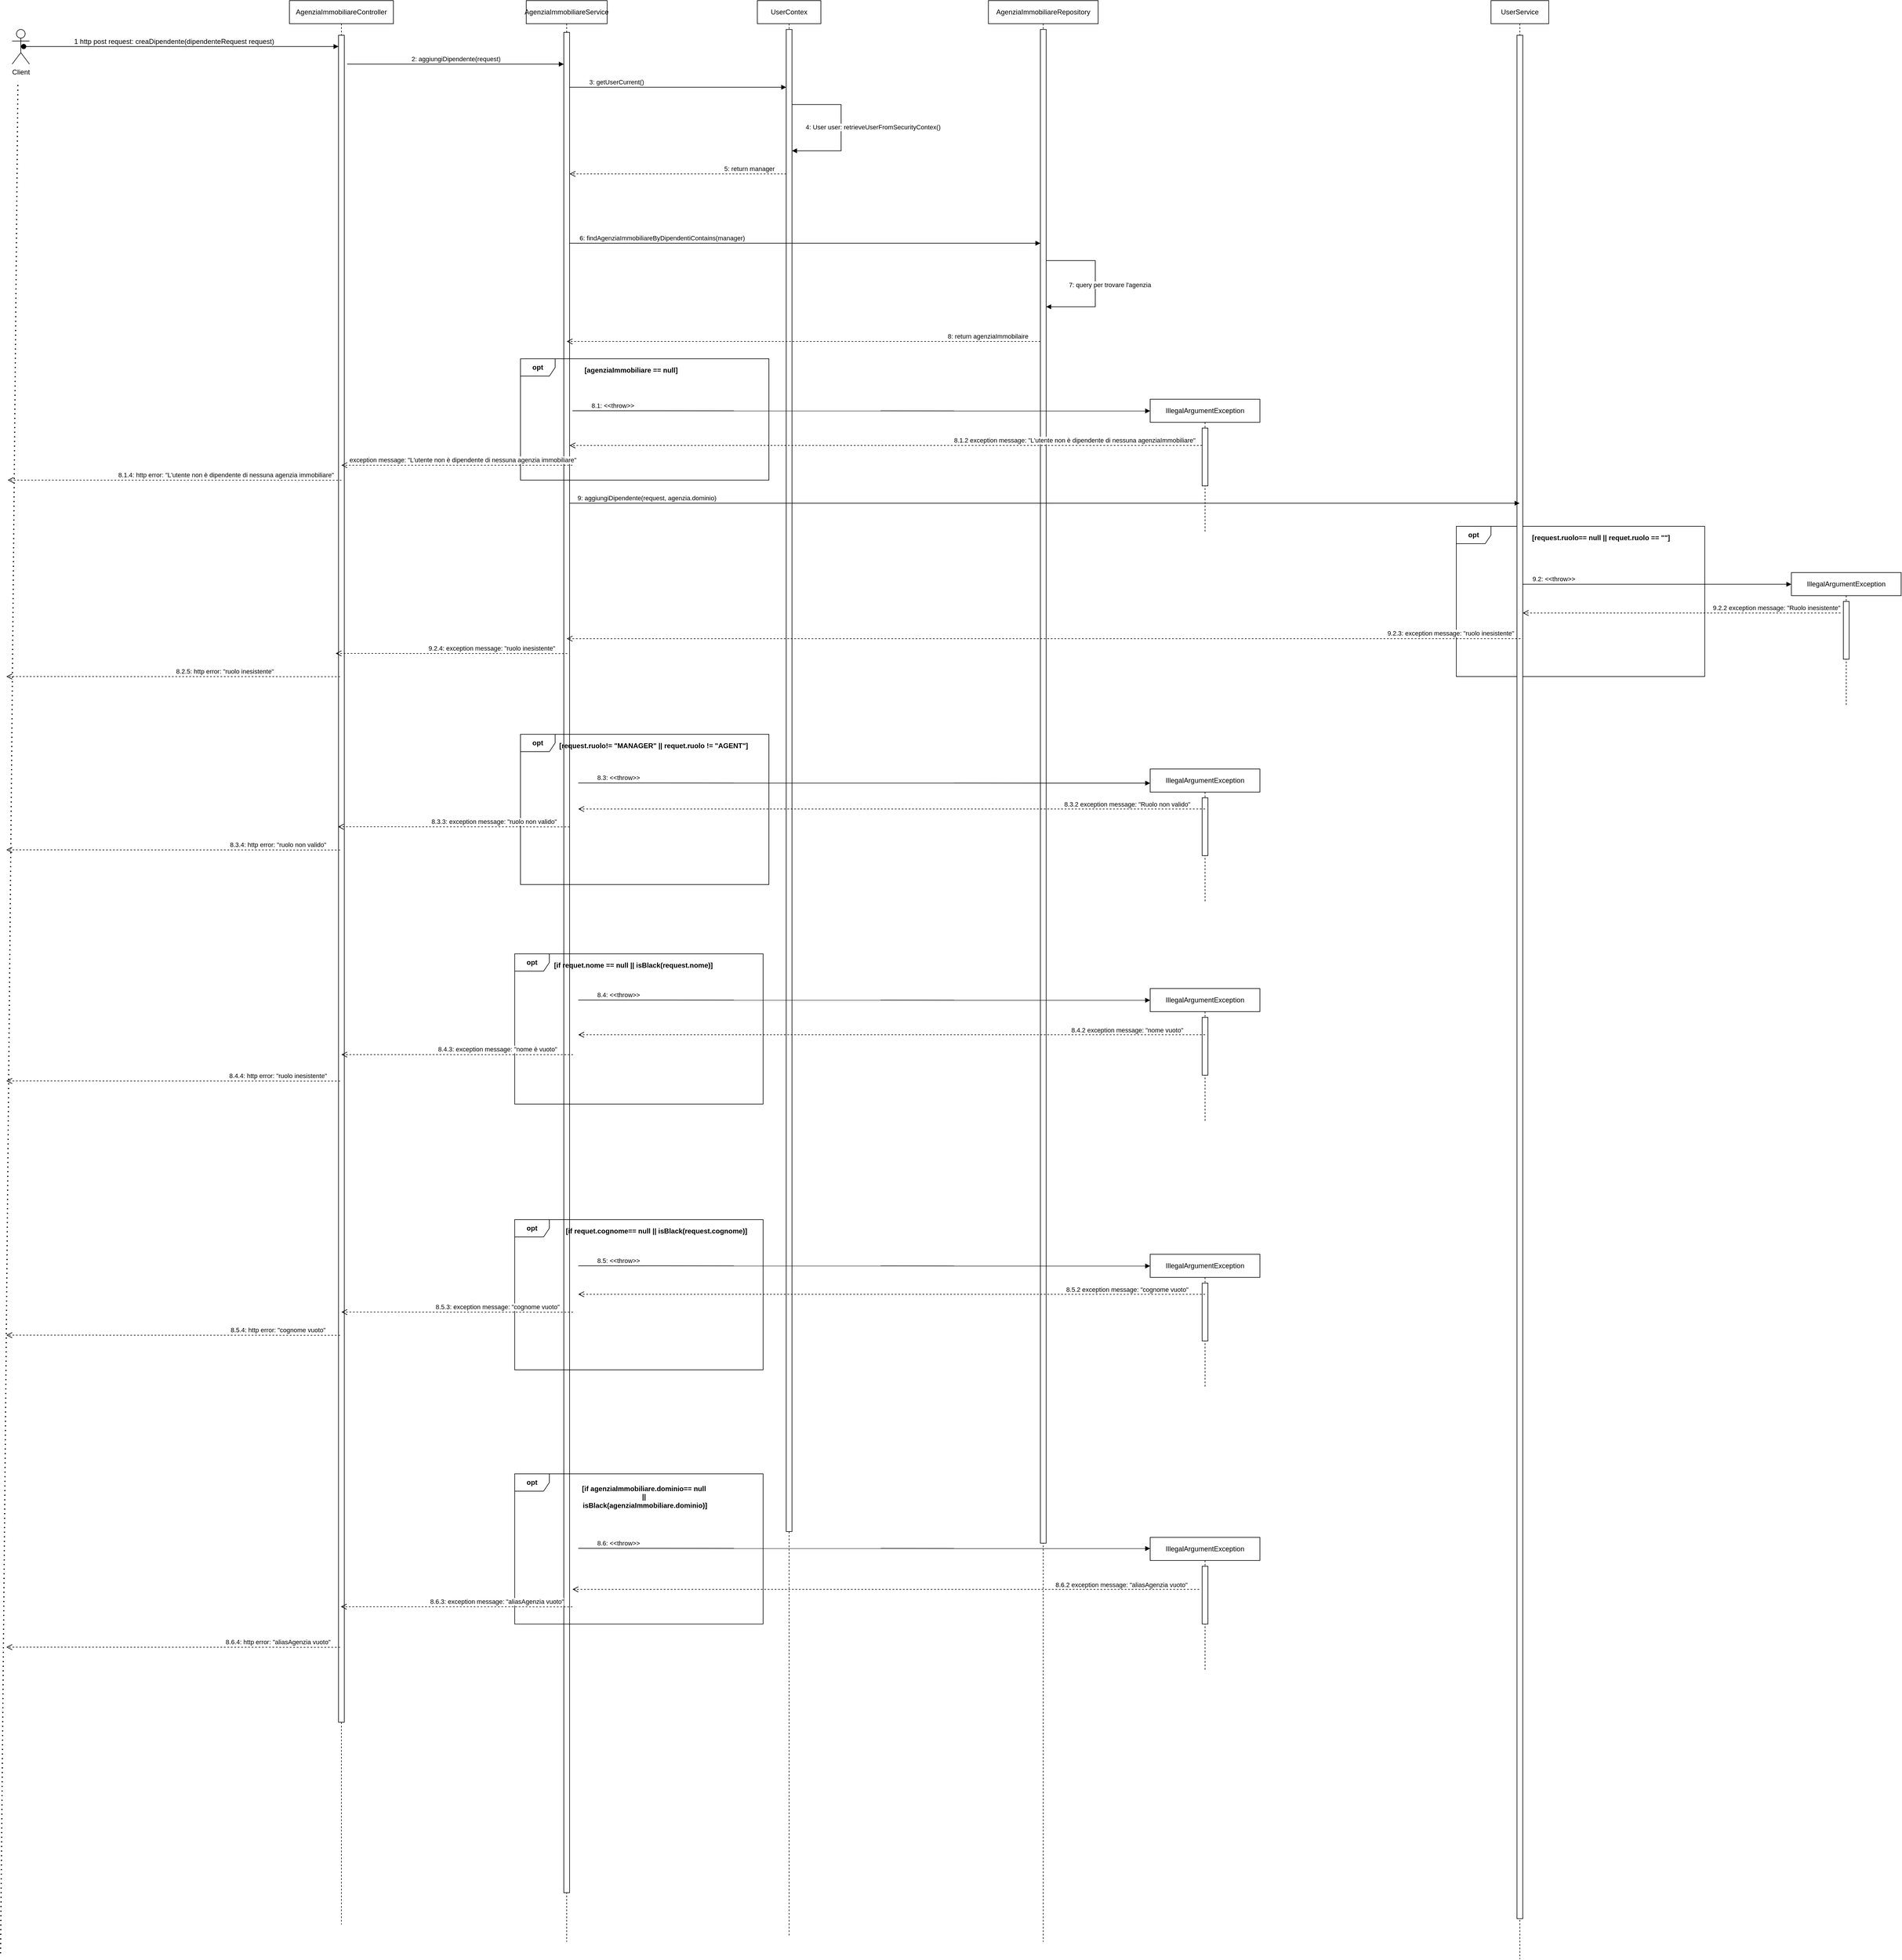 <mxfile version="28.2.5">
  <diagram name="Pagina-1" id="-XG3NWOHJ_3-eHmlm58t">
    <mxGraphModel dx="772" dy="416" grid="1" gridSize="10" guides="1" tooltips="1" connect="1" arrows="1" fold="1" page="1" pageScale="1" pageWidth="827" pageHeight="1169" math="0" shadow="0">
      <root>
        <mxCell id="0" />
        <mxCell id="1" parent="0" />
        <mxCell id="8JB6PZW7fWWFTnTKiGVh-1" value="Client" style="shape=umlActor;verticalLabelPosition=bottom;verticalAlign=top;html=1;" parent="1" vertex="1">
          <mxGeometry x="80" y="60" width="30" height="60" as="geometry" />
        </mxCell>
        <mxCell id="8JB6PZW7fWWFTnTKiGVh-2" value="" style="endArrow=none;dashed=1;html=1;dashPattern=1 3;strokeWidth=2;rounded=0;" parent="1" edge="1">
          <mxGeometry width="50" height="50" relative="1" as="geometry">
            <mxPoint x="60" y="3390" as="sourcePoint" />
            <mxPoint x="90" y="150" as="targetPoint" />
          </mxGeometry>
        </mxCell>
        <mxCell id="8JB6PZW7fWWFTnTKiGVh-3" value="&lt;font style=&quot;font-size: 12px;&quot;&gt;1 http post request: creaDipendente(dipendenteRequest request)&lt;/font&gt;" style="html=1;verticalAlign=bottom;startArrow=oval;startFill=1;endArrow=block;startSize=8;curved=0;rounded=0;strokeWidth=1;jumpSize=14;" parent="1" edge="1">
          <mxGeometry x="-0.046" width="60" relative="1" as="geometry">
            <mxPoint x="100" y="89.5" as="sourcePoint" />
            <mxPoint x="645" y="89.5" as="targetPoint" />
            <mxPoint as="offset" />
          </mxGeometry>
        </mxCell>
        <mxCell id="8JB6PZW7fWWFTnTKiGVh-4" value="AgenziaImmobiliareController" style="shape=umlLifeline;perimeter=lifelinePerimeter;whiteSpace=wrap;html=1;container=1;dropTarget=0;collapsible=0;recursiveResize=0;outlineConnect=0;portConstraint=eastwest;newEdgeStyle={&quot;curved&quot;:0,&quot;rounded&quot;:0};" parent="1" vertex="1">
          <mxGeometry x="560" y="10" width="180" height="3330" as="geometry" />
        </mxCell>
        <mxCell id="8JB6PZW7fWWFTnTKiGVh-5" value="" style="html=1;points=[[0,0,0,0,5],[0,1,0,0,-5],[1,0,0,0,5],[1,1,0,0,-5]];perimeter=orthogonalPerimeter;outlineConnect=0;targetShapes=umlLifeline;portConstraint=eastwest;newEdgeStyle={&quot;curved&quot;:0,&quot;rounded&quot;:0};" parent="8JB6PZW7fWWFTnTKiGVh-4" vertex="1">
          <mxGeometry x="85" y="60" width="10" height="2920" as="geometry" />
        </mxCell>
        <mxCell id="8JB6PZW7fWWFTnTKiGVh-6" value="AgenziaImmobiliareService" style="shape=umlLifeline;perimeter=lifelinePerimeter;whiteSpace=wrap;html=1;container=1;dropTarget=0;collapsible=0;recursiveResize=0;outlineConnect=0;portConstraint=eastwest;newEdgeStyle={&quot;curved&quot;:0,&quot;rounded&quot;:0};" parent="1" vertex="1">
          <mxGeometry x="970" y="10" width="140" height="3360" as="geometry" />
        </mxCell>
        <mxCell id="8JB6PZW7fWWFTnTKiGVh-7" value="" style="html=1;points=[[0,0,0,0,5],[0,1,0,0,-5],[1,0,0,0,5],[1,1,0,0,-5]];perimeter=orthogonalPerimeter;outlineConnect=0;targetShapes=umlLifeline;portConstraint=eastwest;newEdgeStyle={&quot;curved&quot;:0,&quot;rounded&quot;:0};" parent="8JB6PZW7fWWFTnTKiGVh-6" vertex="1">
          <mxGeometry x="65" y="55" width="10" height="3220" as="geometry" />
        </mxCell>
        <mxCell id="8JB6PZW7fWWFTnTKiGVh-8" value="2: aggiungiDipendente(request)" style="html=1;verticalAlign=bottom;endArrow=block;curved=0;rounded=0;" parent="1" target="8JB6PZW7fWWFTnTKiGVh-7" edge="1">
          <mxGeometry width="80" relative="1" as="geometry">
            <mxPoint x="660" y="120" as="sourcePoint" />
            <mxPoint x="1040" y="120" as="targetPoint" />
          </mxGeometry>
        </mxCell>
        <mxCell id="8JB6PZW7fWWFTnTKiGVh-9" value="UserContex" style="shape=umlLifeline;perimeter=lifelinePerimeter;whiteSpace=wrap;html=1;container=1;dropTarget=0;collapsible=0;recursiveResize=0;outlineConnect=0;portConstraint=eastwest;newEdgeStyle={&quot;curved&quot;:0,&quot;rounded&quot;:0};" parent="1" vertex="1">
          <mxGeometry x="1370" y="10" width="110" height="3350" as="geometry" />
        </mxCell>
        <mxCell id="8JB6PZW7fWWFTnTKiGVh-10" value="" style="html=1;points=[[0,0,0,0,5],[0,1,0,0,-5],[1,0,0,0,5],[1,1,0,0,-5]];perimeter=orthogonalPerimeter;outlineConnect=0;targetShapes=umlLifeline;portConstraint=eastwest;newEdgeStyle={&quot;curved&quot;:0,&quot;rounded&quot;:0};" parent="8JB6PZW7fWWFTnTKiGVh-9" vertex="1">
          <mxGeometry x="50" y="50" width="10" height="2600" as="geometry" />
        </mxCell>
        <mxCell id="8JB6PZW7fWWFTnTKiGVh-11" value="3: getUserCurrent()" style="html=1;verticalAlign=bottom;endArrow=block;curved=0;rounded=0;" parent="1" target="8JB6PZW7fWWFTnTKiGVh-10" edge="1">
          <mxGeometry x="-0.571" width="80" relative="1" as="geometry">
            <mxPoint x="1045" y="160" as="sourcePoint" />
            <mxPoint x="1409.5" y="160" as="targetPoint" />
            <mxPoint as="offset" />
          </mxGeometry>
        </mxCell>
        <mxCell id="8JB6PZW7fWWFTnTKiGVh-12" value="AgenziaImmobiliareRepository" style="shape=umlLifeline;perimeter=lifelinePerimeter;whiteSpace=wrap;html=1;container=1;dropTarget=0;collapsible=0;recursiveResize=0;outlineConnect=0;portConstraint=eastwest;newEdgeStyle={&quot;curved&quot;:0,&quot;rounded&quot;:0};" parent="1" vertex="1">
          <mxGeometry x="1770" y="10" width="190" height="3360" as="geometry" />
        </mxCell>
        <mxCell id="8JB6PZW7fWWFTnTKiGVh-13" value="" style="html=1;points=[[0,0,0,0,5],[0,1,0,0,-5],[1,0,0,0,5],[1,1,0,0,-5]];perimeter=orthogonalPerimeter;outlineConnect=0;targetShapes=umlLifeline;portConstraint=eastwest;newEdgeStyle={&quot;curved&quot;:0,&quot;rounded&quot;:0};" parent="8JB6PZW7fWWFTnTKiGVh-12" vertex="1">
          <mxGeometry x="90" y="50" width="10" height="2620" as="geometry" />
        </mxCell>
        <mxCell id="8JB6PZW7fWWFTnTKiGVh-14" value="6: findAgenziaImmobiliareByDipendentiContains(manager)" style="html=1;verticalAlign=bottom;endArrow=block;curved=0;rounded=0;" parent="1" source="8JB6PZW7fWWFTnTKiGVh-7" edge="1">
          <mxGeometry x="-0.607" width="80" relative="1" as="geometry">
            <mxPoint x="1060" y="430" as="sourcePoint" />
            <mxPoint x="1860" y="430" as="targetPoint" />
            <mxPoint as="offset" />
            <Array as="points">
              <mxPoint x="1470.33" y="430" />
            </Array>
          </mxGeometry>
        </mxCell>
        <mxCell id="8JB6PZW7fWWFTnTKiGVh-15" value="5: return manager" style="html=1;verticalAlign=bottom;endArrow=open;dashed=1;endSize=8;curved=0;rounded=0;" parent="1" source="8JB6PZW7fWWFTnTKiGVh-10" edge="1">
          <mxGeometry x="-0.656" relative="1" as="geometry">
            <mxPoint x="1405" y="310" as="sourcePoint" />
            <mxPoint x="1045" y="310" as="targetPoint" />
            <mxPoint as="offset" />
          </mxGeometry>
        </mxCell>
        <mxCell id="8JB6PZW7fWWFTnTKiGVh-16" value="4: User user: retrieveUserFromSecurityContex()" style="html=1;verticalAlign=bottom;endArrow=block;curved=0;rounded=0;" parent="1" source="8JB6PZW7fWWFTnTKiGVh-10" edge="1">
          <mxGeometry x="0.061" y="55" width="80" relative="1" as="geometry">
            <mxPoint x="1435" y="190" as="sourcePoint" />
            <mxPoint x="1430" y="270" as="targetPoint" />
            <Array as="points">
              <mxPoint x="1515" y="190" />
              <mxPoint x="1515" y="270" />
            </Array>
            <mxPoint as="offset" />
          </mxGeometry>
        </mxCell>
        <mxCell id="8JB6PZW7fWWFTnTKiGVh-18" value="7: query per trovare l&#39;agenzia" style="html=1;verticalAlign=bottom;endArrow=block;curved=0;rounded=0;" parent="1" edge="1">
          <mxGeometry x="0.082" y="25" width="80" relative="1" as="geometry">
            <mxPoint x="1870" y="460" as="sourcePoint" />
            <mxPoint x="1870" y="540" as="targetPoint" />
            <Array as="points">
              <mxPoint x="1955" y="460" />
              <mxPoint x="1955" y="540" />
            </Array>
            <mxPoint as="offset" />
          </mxGeometry>
        </mxCell>
        <mxCell id="8JB6PZW7fWWFTnTKiGVh-19" value="8: return agenziaImmobilaire" style="html=1;verticalAlign=bottom;endArrow=open;dashed=1;endSize=8;curved=0;rounded=0;" parent="1" target="8JB6PZW7fWWFTnTKiGVh-6" edge="1">
          <mxGeometry x="-0.778" relative="1" as="geometry">
            <mxPoint x="1860" y="600" as="sourcePoint" />
            <mxPoint x="1780" y="600" as="targetPoint" />
            <mxPoint as="offset" />
          </mxGeometry>
        </mxCell>
        <mxCell id="8JB6PZW7fWWFTnTKiGVh-20" value="&lt;b&gt;opt&lt;/b&gt;" style="shape=umlFrame;whiteSpace=wrap;html=1;pointerEvents=0;" parent="1" vertex="1">
          <mxGeometry x="960" y="630" width="430" height="210" as="geometry" />
        </mxCell>
        <mxCell id="8JB6PZW7fWWFTnTKiGVh-21" value="[agenziaImmobiliare == null]" style="text;align=center;fontStyle=1;verticalAlign=middle;spacingLeft=3;spacingRight=3;strokeColor=none;rotatable=0;points=[[0,0.5],[1,0.5]];portConstraint=eastwest;html=1;" parent="1" vertex="1">
          <mxGeometry x="1070" y="650" width="161" as="geometry" />
        </mxCell>
        <mxCell id="8JB6PZW7fWWFTnTKiGVh-22" value="IllegalArgumentException" style="shape=umlLifeline;perimeter=lifelinePerimeter;whiteSpace=wrap;html=1;container=1;dropTarget=0;collapsible=0;recursiveResize=0;outlineConnect=0;portConstraint=eastwest;newEdgeStyle={&quot;curved&quot;:0,&quot;rounded&quot;:0};" parent="1" vertex="1">
          <mxGeometry x="2050" y="700" width="190" height="230" as="geometry" />
        </mxCell>
        <mxCell id="8JB6PZW7fWWFTnTKiGVh-23" value="" style="html=1;points=[[0,0,0,0,5],[0,1,0,0,-5],[1,0,0,0,5],[1,1,0,0,-5]];perimeter=orthogonalPerimeter;outlineConnect=0;targetShapes=umlLifeline;portConstraint=eastwest;newEdgeStyle={&quot;curved&quot;:0,&quot;rounded&quot;:0};" parent="8JB6PZW7fWWFTnTKiGVh-22" vertex="1">
          <mxGeometry x="90" y="50" width="10" height="100" as="geometry" />
        </mxCell>
        <mxCell id="8JB6PZW7fWWFTnTKiGVh-24" value="9.2: &amp;lt;&amp;lt;throw&amp;gt;&amp;gt;&amp;nbsp;" style="html=1;verticalAlign=bottom;endArrow=block;curved=0;rounded=0;" parent="1" edge="1" source="HBDuKSjmfl1NLGihpZk7-3">
          <mxGeometry x="-0.763" width="80" relative="1" as="geometry">
            <mxPoint x="2170" y="1020" as="sourcePoint" />
            <mxPoint x="3160" y="1020.31" as="targetPoint" />
            <mxPoint as="offset" />
          </mxGeometry>
        </mxCell>
        <mxCell id="8JB6PZW7fWWFTnTKiGVh-25" value="8.1.2 exception message: &quot;L&#39;utente non è dipendente di nessuna agenziaImmobiliare&quot;" style="html=1;verticalAlign=bottom;endArrow=open;dashed=1;endSize=8;curved=0;rounded=0;" parent="1" target="8JB6PZW7fWWFTnTKiGVh-7" edge="1">
          <mxGeometry x="-0.595" relative="1" as="geometry">
            <mxPoint x="2140" y="780" as="sourcePoint" />
            <mxPoint x="2060" y="780" as="targetPoint" />
            <mxPoint as="offset" />
          </mxGeometry>
        </mxCell>
        <mxCell id="8JB6PZW7fWWFTnTKiGVh-26" value="exception message: &quot;L&#39;utente non è dipendente di nessuna agenzia immobiliare&quot;" style="html=1;verticalAlign=bottom;endArrow=open;dashed=1;endSize=8;curved=0;rounded=0;" parent="1" target="8JB6PZW7fWWFTnTKiGVh-4" edge="1">
          <mxGeometry x="-0.051" relative="1" as="geometry">
            <mxPoint x="1050" y="814.23" as="sourcePoint" />
            <mxPoint x="970" y="814.23" as="targetPoint" />
            <mxPoint as="offset" />
          </mxGeometry>
        </mxCell>
        <mxCell id="8JB6PZW7fWWFTnTKiGVh-27" value="8.1.4: http error: &quot;L&#39;utente non è dipendente di nessuna agenzia immobiliare&quot;" style="html=1;verticalAlign=bottom;endArrow=open;dashed=1;endSize=8;curved=0;rounded=0;" parent="1" edge="1">
          <mxGeometry x="-0.307" relative="1" as="geometry">
            <mxPoint x="650" y="840.23" as="sourcePoint" />
            <mxPoint x="72.381" y="840" as="targetPoint" />
            <mxPoint as="offset" />
          </mxGeometry>
        </mxCell>
        <mxCell id="8JB6PZW7fWWFTnTKiGVh-28" value="&lt;b&gt;opt&lt;/b&gt;" style="shape=umlFrame;whiteSpace=wrap;html=1;pointerEvents=0;" parent="1" vertex="1">
          <mxGeometry x="2580" y="920" width="430" height="260" as="geometry" />
        </mxCell>
        <mxCell id="8JB6PZW7fWWFTnTKiGVh-29" value="[request.ruolo== null || requet.ruolo == &quot;&quot;]" style="text;align=center;fontStyle=1;verticalAlign=middle;spacingLeft=3;spacingRight=3;strokeColor=none;rotatable=0;points=[[0,0.5],[1,0.5]];portConstraint=eastwest;html=1;" parent="1" vertex="1">
          <mxGeometry x="2720" y="940" width="220" as="geometry" />
        </mxCell>
        <mxCell id="8JB6PZW7fWWFTnTKiGVh-30" value="IllegalArgumentException" style="shape=umlLifeline;perimeter=lifelinePerimeter;whiteSpace=wrap;html=1;container=1;dropTarget=0;collapsible=0;recursiveResize=0;outlineConnect=0;portConstraint=eastwest;newEdgeStyle={&quot;curved&quot;:0,&quot;rounded&quot;:0};" parent="1" vertex="1">
          <mxGeometry x="3160" y="1000" width="190" height="230" as="geometry" />
        </mxCell>
        <mxCell id="8JB6PZW7fWWFTnTKiGVh-31" value="" style="html=1;points=[[0,0,0,0,5],[0,1,0,0,-5],[1,0,0,0,5],[1,1,0,0,-5]];perimeter=orthogonalPerimeter;outlineConnect=0;targetShapes=umlLifeline;portConstraint=eastwest;newEdgeStyle={&quot;curved&quot;:0,&quot;rounded&quot;:0};" parent="8JB6PZW7fWWFTnTKiGVh-30" vertex="1">
          <mxGeometry x="90" y="50" width="10" height="100" as="geometry" />
        </mxCell>
        <mxCell id="8JB6PZW7fWWFTnTKiGVh-32" value="9.2.2 exception message: &quot;Ruolo inesistente&quot;" style="html=1;verticalAlign=bottom;endArrow=open;dashed=1;endSize=8;curved=0;rounded=0;" parent="1" edge="1" target="HBDuKSjmfl1NLGihpZk7-3">
          <mxGeometry x="-0.595" relative="1" as="geometry">
            <mxPoint x="3245" y="1070" as="sourcePoint" />
            <mxPoint x="2160" y="1070" as="targetPoint" />
            <mxPoint as="offset" />
          </mxGeometry>
        </mxCell>
        <mxCell id="8JB6PZW7fWWFTnTKiGVh-33" value="9.2.4: exception message: &quot;ruolo inesistente&quot;" style="html=1;verticalAlign=bottom;endArrow=open;dashed=1;endSize=8;curved=0;rounded=0;" parent="1" edge="1">
          <mxGeometry x="-0.347" relative="1" as="geometry">
            <mxPoint x="1041" y="1140.23" as="sourcePoint" />
            <mxPoint x="640" y="1140" as="targetPoint" />
            <mxPoint as="offset" />
          </mxGeometry>
        </mxCell>
        <mxCell id="8JB6PZW7fWWFTnTKiGVh-34" value="8.2.5: http error: &quot;ruolo inesistente&quot;" style="html=1;verticalAlign=bottom;endArrow=open;dashed=1;endSize=8;curved=0;rounded=0;" parent="1" edge="1">
          <mxGeometry x="-0.307" relative="1" as="geometry">
            <mxPoint x="647.619" y="1180.23" as="sourcePoint" />
            <mxPoint x="70" y="1180" as="targetPoint" />
            <mxPoint as="offset" />
          </mxGeometry>
        </mxCell>
        <mxCell id="8JB6PZW7fWWFTnTKiGVh-35" value="&lt;b&gt;opt&lt;/b&gt;" style="shape=umlFrame;whiteSpace=wrap;html=1;pointerEvents=0;" parent="1" vertex="1">
          <mxGeometry x="960" y="1280" width="430" height="260" as="geometry" />
        </mxCell>
        <mxCell id="8JB6PZW7fWWFTnTKiGVh-36" value="[request.ruolo!= &quot;MANAGER&quot; || requet.ruolo != &quot;AGENT&quot;]" style="text;align=center;fontStyle=1;verticalAlign=middle;spacingLeft=3;spacingRight=3;strokeColor=none;rotatable=0;points=[[0,0.5],[1,0.5]];portConstraint=eastwest;html=1;" parent="1" vertex="1">
          <mxGeometry x="1045" y="1300" width="290" as="geometry" />
        </mxCell>
        <mxCell id="8JB6PZW7fWWFTnTKiGVh-37" value="8.3: &amp;lt;&amp;lt;throw&amp;gt;&amp;gt;&amp;nbsp;" style="html=1;verticalAlign=bottom;endArrow=block;curved=0;rounded=0;exitX=1.5;exitY=0.244;exitDx=0;exitDy=0;exitPerimeter=0;" parent="1" edge="1">
          <mxGeometry x="-0.859" width="80" relative="1" as="geometry">
            <mxPoint x="1060" y="1364.23" as="sourcePoint" />
            <mxPoint x="2050" y="1364.54" as="targetPoint" />
            <mxPoint x="1" as="offset" />
          </mxGeometry>
        </mxCell>
        <mxCell id="8JB6PZW7fWWFTnTKiGVh-38" value="IllegalArgumentException" style="shape=umlLifeline;perimeter=lifelinePerimeter;whiteSpace=wrap;html=1;container=1;dropTarget=0;collapsible=0;recursiveResize=0;outlineConnect=0;portConstraint=eastwest;newEdgeStyle={&quot;curved&quot;:0,&quot;rounded&quot;:0};" parent="1" vertex="1">
          <mxGeometry x="2050" y="1340" width="190" height="230" as="geometry" />
        </mxCell>
        <mxCell id="8JB6PZW7fWWFTnTKiGVh-39" value="" style="html=1;points=[[0,0,0,0,5],[0,1,0,0,-5],[1,0,0,0,5],[1,1,0,0,-5]];perimeter=orthogonalPerimeter;outlineConnect=0;targetShapes=umlLifeline;portConstraint=eastwest;newEdgeStyle={&quot;curved&quot;:0,&quot;rounded&quot;:0};" parent="8JB6PZW7fWWFTnTKiGVh-38" vertex="1">
          <mxGeometry x="90" y="50" width="10" height="100" as="geometry" />
        </mxCell>
        <mxCell id="8JB6PZW7fWWFTnTKiGVh-40" value="8.3.2 exception message: &quot;Ruolo non valido&quot;" style="html=1;verticalAlign=bottom;endArrow=open;dashed=1;endSize=8;curved=0;rounded=0;" parent="1" edge="1">
          <mxGeometry x="-0.751" y="1" relative="1" as="geometry">
            <mxPoint x="2145" y="1409.29" as="sourcePoint" />
            <mxPoint x="1060" y="1409.29" as="targetPoint" />
            <mxPoint as="offset" />
          </mxGeometry>
        </mxCell>
        <mxCell id="8JB6PZW7fWWFTnTKiGVh-41" value="8.3.3: exception message: &quot;ruolo non valido&quot;" style="html=1;verticalAlign=bottom;endArrow=open;dashed=1;endSize=8;curved=0;rounded=0;" parent="1" edge="1">
          <mxGeometry x="-0.347" relative="1" as="geometry">
            <mxPoint x="1045" y="1440.23" as="sourcePoint" />
            <mxPoint x="644" y="1440" as="targetPoint" />
            <mxPoint as="offset" />
          </mxGeometry>
        </mxCell>
        <mxCell id="8JB6PZW7fWWFTnTKiGVh-42" value="8.3.4: http error: &quot;ruolo non valido&quot;" style="html=1;verticalAlign=bottom;endArrow=open;dashed=1;endSize=8;curved=0;rounded=0;" parent="1" edge="1">
          <mxGeometry x="-0.627" relative="1" as="geometry">
            <mxPoint x="647.619" y="1480.23" as="sourcePoint" />
            <mxPoint x="70" y="1480" as="targetPoint" />
            <mxPoint as="offset" />
          </mxGeometry>
        </mxCell>
        <mxCell id="8JB6PZW7fWWFTnTKiGVh-43" value="&lt;b&gt;opt&lt;/b&gt;" style="shape=umlFrame;whiteSpace=wrap;html=1;pointerEvents=0;" parent="1" vertex="1">
          <mxGeometry x="950" y="1660" width="430" height="260" as="geometry" />
        </mxCell>
        <mxCell id="8JB6PZW7fWWFTnTKiGVh-44" value="[if requet.nome == null || isBlack(request.nome)]" style="text;align=center;fontStyle=1;verticalAlign=middle;spacingLeft=3;spacingRight=3;strokeColor=none;rotatable=0;points=[[0,0.5],[1,0.5]];portConstraint=eastwest;html=1;" parent="1" vertex="1">
          <mxGeometry x="1010" y="1680" width="290" as="geometry" />
        </mxCell>
        <mxCell id="8JB6PZW7fWWFTnTKiGVh-45" value="IllegalArgumentException" style="shape=umlLifeline;perimeter=lifelinePerimeter;whiteSpace=wrap;html=1;container=1;dropTarget=0;collapsible=0;recursiveResize=0;outlineConnect=0;portConstraint=eastwest;newEdgeStyle={&quot;curved&quot;:0,&quot;rounded&quot;:0};" parent="1" vertex="1">
          <mxGeometry x="2050" y="1720" width="190" height="230" as="geometry" />
        </mxCell>
        <mxCell id="8JB6PZW7fWWFTnTKiGVh-46" value="" style="html=1;points=[[0,0,0,0,5],[0,1,0,0,-5],[1,0,0,0,5],[1,1,0,0,-5]];perimeter=orthogonalPerimeter;outlineConnect=0;targetShapes=umlLifeline;portConstraint=eastwest;newEdgeStyle={&quot;curved&quot;:0,&quot;rounded&quot;:0};" parent="8JB6PZW7fWWFTnTKiGVh-45" vertex="1">
          <mxGeometry x="90" y="50" width="10" height="100" as="geometry" />
        </mxCell>
        <mxCell id="8JB6PZW7fWWFTnTKiGVh-47" value="8.4: &amp;lt;&amp;lt;throw&amp;gt;&amp;gt;&amp;nbsp;" style="html=1;verticalAlign=bottom;endArrow=block;curved=0;rounded=0;exitX=1.5;exitY=0.244;exitDx=0;exitDy=0;exitPerimeter=0;" parent="1" edge="1">
          <mxGeometry x="-0.859" width="80" relative="1" as="geometry">
            <mxPoint x="1060" y="1740" as="sourcePoint" />
            <mxPoint x="2050" y="1740.31" as="targetPoint" />
            <mxPoint x="1" as="offset" />
          </mxGeometry>
        </mxCell>
        <mxCell id="8JB6PZW7fWWFTnTKiGVh-48" value="8.4.2 exception message: &quot;nome vuoto&quot;" style="html=1;verticalAlign=bottom;endArrow=open;dashed=1;endSize=8;curved=0;rounded=0;" parent="1" edge="1">
          <mxGeometry x="-0.751" y="1" relative="1" as="geometry">
            <mxPoint x="2145" y="1800" as="sourcePoint" />
            <mxPoint x="1060" y="1800" as="targetPoint" />
            <mxPoint as="offset" />
          </mxGeometry>
        </mxCell>
        <mxCell id="8JB6PZW7fWWFTnTKiGVh-49" value="8.4.3: exception message: &quot;nome è vuoto&quot;" style="html=1;verticalAlign=bottom;endArrow=open;dashed=1;endSize=8;curved=0;rounded=0;" parent="1" edge="1">
          <mxGeometry x="-0.347" relative="1" as="geometry">
            <mxPoint x="1051" y="1834.56" as="sourcePoint" />
            <mxPoint x="650" y="1834.33" as="targetPoint" />
            <mxPoint as="offset" />
          </mxGeometry>
        </mxCell>
        <mxCell id="8JB6PZW7fWWFTnTKiGVh-52" value="8.4.4: http error: &quot;ruolo inesistente&quot;" style="html=1;verticalAlign=bottom;endArrow=open;dashed=1;endSize=8;curved=0;rounded=0;" parent="1" edge="1">
          <mxGeometry x="-0.627" relative="1" as="geometry">
            <mxPoint x="647.619" y="1880.23" as="sourcePoint" />
            <mxPoint x="70" y="1880" as="targetPoint" />
            <mxPoint as="offset" />
          </mxGeometry>
        </mxCell>
        <mxCell id="8JB6PZW7fWWFTnTKiGVh-53" value="&lt;b&gt;opt&lt;/b&gt;" style="shape=umlFrame;whiteSpace=wrap;html=1;pointerEvents=0;" parent="1" vertex="1">
          <mxGeometry x="950" y="2120" width="430" height="260" as="geometry" />
        </mxCell>
        <mxCell id="8JB6PZW7fWWFTnTKiGVh-54" value="IllegalArgumentException" style="shape=umlLifeline;perimeter=lifelinePerimeter;whiteSpace=wrap;html=1;container=1;dropTarget=0;collapsible=0;recursiveResize=0;outlineConnect=0;portConstraint=eastwest;newEdgeStyle={&quot;curved&quot;:0,&quot;rounded&quot;:0};" parent="1" vertex="1">
          <mxGeometry x="2050" y="2180" width="190" height="230" as="geometry" />
        </mxCell>
        <mxCell id="8JB6PZW7fWWFTnTKiGVh-55" value="" style="html=1;points=[[0,0,0,0,5],[0,1,0,0,-5],[1,0,0,0,5],[1,1,0,0,-5]];perimeter=orthogonalPerimeter;outlineConnect=0;targetShapes=umlLifeline;portConstraint=eastwest;newEdgeStyle={&quot;curved&quot;:0,&quot;rounded&quot;:0};" parent="8JB6PZW7fWWFTnTKiGVh-54" vertex="1">
          <mxGeometry x="90" y="50" width="10" height="100" as="geometry" />
        </mxCell>
        <mxCell id="8JB6PZW7fWWFTnTKiGVh-56" value="8.5: &amp;lt;&amp;lt;throw&amp;gt;&amp;gt;&amp;nbsp;" style="html=1;verticalAlign=bottom;endArrow=block;curved=0;rounded=0;exitX=1.5;exitY=0.244;exitDx=0;exitDy=0;exitPerimeter=0;" parent="1" edge="1">
          <mxGeometry x="-0.859" width="80" relative="1" as="geometry">
            <mxPoint x="1060" y="2200" as="sourcePoint" />
            <mxPoint x="2050" y="2200.31" as="targetPoint" />
            <mxPoint x="1" as="offset" />
          </mxGeometry>
        </mxCell>
        <mxCell id="8JB6PZW7fWWFTnTKiGVh-57" value="8.5.2 exception message: &quot;cognome vuoto&quot;" style="html=1;verticalAlign=bottom;endArrow=open;dashed=1;endSize=8;curved=0;rounded=0;" parent="1" edge="1">
          <mxGeometry x="-0.751" y="1" relative="1" as="geometry">
            <mxPoint x="2145" y="2249.23" as="sourcePoint" />
            <mxPoint x="1060" y="2249.23" as="targetPoint" />
            <mxPoint as="offset" />
          </mxGeometry>
        </mxCell>
        <mxCell id="8JB6PZW7fWWFTnTKiGVh-58" value="8.5.3: exception message: &quot;cognome vuoto&quot;" style="html=1;verticalAlign=bottom;endArrow=open;dashed=1;endSize=8;curved=0;rounded=0;" parent="1" edge="1">
          <mxGeometry x="-0.347" relative="1" as="geometry">
            <mxPoint x="1051" y="2280.23" as="sourcePoint" />
            <mxPoint x="650" y="2280" as="targetPoint" />
            <mxPoint as="offset" />
          </mxGeometry>
        </mxCell>
        <mxCell id="8JB6PZW7fWWFTnTKiGVh-59" value="8.5.4: http error: &quot;cognome vuoto&quot;" style="html=1;verticalAlign=bottom;endArrow=open;dashed=1;endSize=8;curved=0;rounded=0;" parent="1" edge="1">
          <mxGeometry x="-0.627" relative="1" as="geometry">
            <mxPoint x="647.619" y="2320.23" as="sourcePoint" />
            <mxPoint x="70" y="2320" as="targetPoint" />
            <mxPoint as="offset" />
          </mxGeometry>
        </mxCell>
        <mxCell id="8JB6PZW7fWWFTnTKiGVh-60" value="&lt;b&gt;opt&lt;/b&gt;" style="shape=umlFrame;whiteSpace=wrap;html=1;pointerEvents=0;" parent="1" vertex="1">
          <mxGeometry x="950" y="2560" width="430" height="260" as="geometry" />
        </mxCell>
        <mxCell id="8JB6PZW7fWWFTnTKiGVh-61" value="[if requet.cognome== null || isBlack(request.cognome)]" style="text;align=center;fontStyle=1;verticalAlign=middle;spacingLeft=3;spacingRight=3;strokeColor=none;rotatable=0;points=[[0,0.5],[1,0.5]];portConstraint=eastwest;html=1;" parent="1" vertex="1">
          <mxGeometry x="1050" y="2140" width="290" as="geometry" />
        </mxCell>
        <mxCell id="8JB6PZW7fWWFTnTKiGVh-62" value="[if agenziaImmobiliare.dominio== null&amp;nbsp;&lt;div&gt;||&amp;nbsp;&lt;/div&gt;&lt;div&gt;isBlack(agenziaImmobiliare.dominio)]&lt;/div&gt;" style="text;align=center;fontStyle=1;verticalAlign=middle;spacingLeft=3;spacingRight=3;strokeColor=none;rotatable=0;points=[[0,0.5],[1,0.5]];portConstraint=eastwest;html=1;" parent="1" vertex="1">
          <mxGeometry x="1012.5" y="2570" width="325" height="60" as="geometry" />
        </mxCell>
        <mxCell id="8JB6PZW7fWWFTnTKiGVh-63" value="IllegalArgumentException" style="shape=umlLifeline;perimeter=lifelinePerimeter;whiteSpace=wrap;html=1;container=1;dropTarget=0;collapsible=0;recursiveResize=0;outlineConnect=0;portConstraint=eastwest;newEdgeStyle={&quot;curved&quot;:0,&quot;rounded&quot;:0};" parent="1" vertex="1">
          <mxGeometry x="2050" y="2670" width="190" height="230" as="geometry" />
        </mxCell>
        <mxCell id="8JB6PZW7fWWFTnTKiGVh-64" value="" style="html=1;points=[[0,0,0,0,5],[0,1,0,0,-5],[1,0,0,0,5],[1,1,0,0,-5]];perimeter=orthogonalPerimeter;outlineConnect=0;targetShapes=umlLifeline;portConstraint=eastwest;newEdgeStyle={&quot;curved&quot;:0,&quot;rounded&quot;:0};" parent="8JB6PZW7fWWFTnTKiGVh-63" vertex="1">
          <mxGeometry x="90" y="50" width="10" height="100" as="geometry" />
        </mxCell>
        <mxCell id="8JB6PZW7fWWFTnTKiGVh-65" value="8.6: &amp;lt;&amp;lt;throw&amp;gt;&amp;gt;&amp;nbsp;" style="html=1;verticalAlign=bottom;endArrow=block;curved=0;rounded=0;exitX=1.5;exitY=0.244;exitDx=0;exitDy=0;exitPerimeter=0;" parent="1" edge="1">
          <mxGeometry x="-0.859" width="80" relative="1" as="geometry">
            <mxPoint x="1060" y="2689" as="sourcePoint" />
            <mxPoint x="2050" y="2689.31" as="targetPoint" />
            <mxPoint x="1" as="offset" />
          </mxGeometry>
        </mxCell>
        <mxCell id="8JB6PZW7fWWFTnTKiGVh-66" value="8.6.2 exception message: &quot;aliasAgenzia vuoto&quot;" style="html=1;verticalAlign=bottom;endArrow=open;dashed=1;endSize=8;curved=0;rounded=0;" parent="1" edge="1">
          <mxGeometry x="-0.751" y="1" relative="1" as="geometry">
            <mxPoint x="2135" y="2760" as="sourcePoint" />
            <mxPoint x="1050" y="2760" as="targetPoint" />
            <mxPoint as="offset" />
          </mxGeometry>
        </mxCell>
        <mxCell id="8JB6PZW7fWWFTnTKiGVh-67" value="8.6.3: exception message: &quot;aliasAgenzia vuoto&quot;" style="html=1;verticalAlign=bottom;endArrow=open;dashed=1;endSize=8;curved=0;rounded=0;" parent="1" edge="1">
          <mxGeometry x="-0.347" relative="1" as="geometry">
            <mxPoint x="1050" y="2790.23" as="sourcePoint" />
            <mxPoint x="649" y="2790" as="targetPoint" />
            <mxPoint as="offset" />
          </mxGeometry>
        </mxCell>
        <mxCell id="8JB6PZW7fWWFTnTKiGVh-68" value="8.6.4: http error: &quot;aliasAgenzia vuoto&quot;" style="html=1;verticalAlign=bottom;endArrow=open;dashed=1;endSize=8;curved=0;rounded=0;" parent="1" edge="1">
          <mxGeometry x="-0.627" relative="1" as="geometry">
            <mxPoint x="647.619" y="2860.23" as="sourcePoint" />
            <mxPoint x="70" y="2860" as="targetPoint" />
            <mxPoint as="offset" />
          </mxGeometry>
        </mxCell>
        <mxCell id="HBDuKSjmfl1NLGihpZk7-1" value="UserService" style="shape=umlLifeline;perimeter=lifelinePerimeter;whiteSpace=wrap;html=1;container=1;dropTarget=0;collapsible=0;recursiveResize=0;outlineConnect=0;portConstraint=eastwest;newEdgeStyle={&quot;curved&quot;:0,&quot;rounded&quot;:0};" vertex="1" parent="1">
          <mxGeometry x="2640" y="10" width="100" height="3390" as="geometry" />
        </mxCell>
        <mxCell id="HBDuKSjmfl1NLGihpZk7-3" value="" style="html=1;points=[[0,0,0,0,5],[0,1,0,0,-5],[1,0,0,0,5],[1,1,0,0,-5]];perimeter=orthogonalPerimeter;outlineConnect=0;targetShapes=umlLifeline;portConstraint=eastwest;newEdgeStyle={&quot;curved&quot;:0,&quot;rounded&quot;:0};" vertex="1" parent="HBDuKSjmfl1NLGihpZk7-1">
          <mxGeometry x="45" y="60" width="10" height="3260" as="geometry" />
        </mxCell>
        <mxCell id="HBDuKSjmfl1NLGihpZk7-2" value="8.1: &amp;lt;&amp;lt;throw&amp;gt;&amp;gt;&amp;nbsp;" style="html=1;verticalAlign=bottom;endArrow=block;curved=0;rounded=0;" edge="1" parent="1">
          <mxGeometry x="-0.859" width="80" relative="1" as="geometry">
            <mxPoint x="1050" y="720" as="sourcePoint" />
            <mxPoint x="2050" y="720.31" as="targetPoint" />
            <mxPoint x="1" as="offset" />
          </mxGeometry>
        </mxCell>
        <mxCell id="HBDuKSjmfl1NLGihpZk7-4" value="9: aggiungiDipendente(request, agenzia.dominio)&amp;nbsp;" style="html=1;verticalAlign=bottom;endArrow=block;curved=0;rounded=0;" edge="1" parent="1" target="HBDuKSjmfl1NLGihpZk7-1">
          <mxGeometry x="-0.836" width="80" relative="1" as="geometry">
            <mxPoint x="1045" y="880" as="sourcePoint" />
            <mxPoint x="2045" y="880.31" as="targetPoint" />
            <mxPoint as="offset" />
          </mxGeometry>
        </mxCell>
        <mxCell id="HBDuKSjmfl1NLGihpZk7-5" value="9.2.3: exception message: &quot;ruolo inesistente&quot;" style="html=1;verticalAlign=bottom;endArrow=open;dashed=1;endSize=8;curved=0;rounded=0;" edge="1" parent="1" target="8JB6PZW7fWWFTnTKiGVh-6">
          <mxGeometry x="-0.853" relative="1" as="geometry">
            <mxPoint x="2691" y="1114.46" as="sourcePoint" />
            <mxPoint x="2290" y="1114.23" as="targetPoint" />
            <mxPoint as="offset" />
          </mxGeometry>
        </mxCell>
      </root>
    </mxGraphModel>
  </diagram>
</mxfile>
